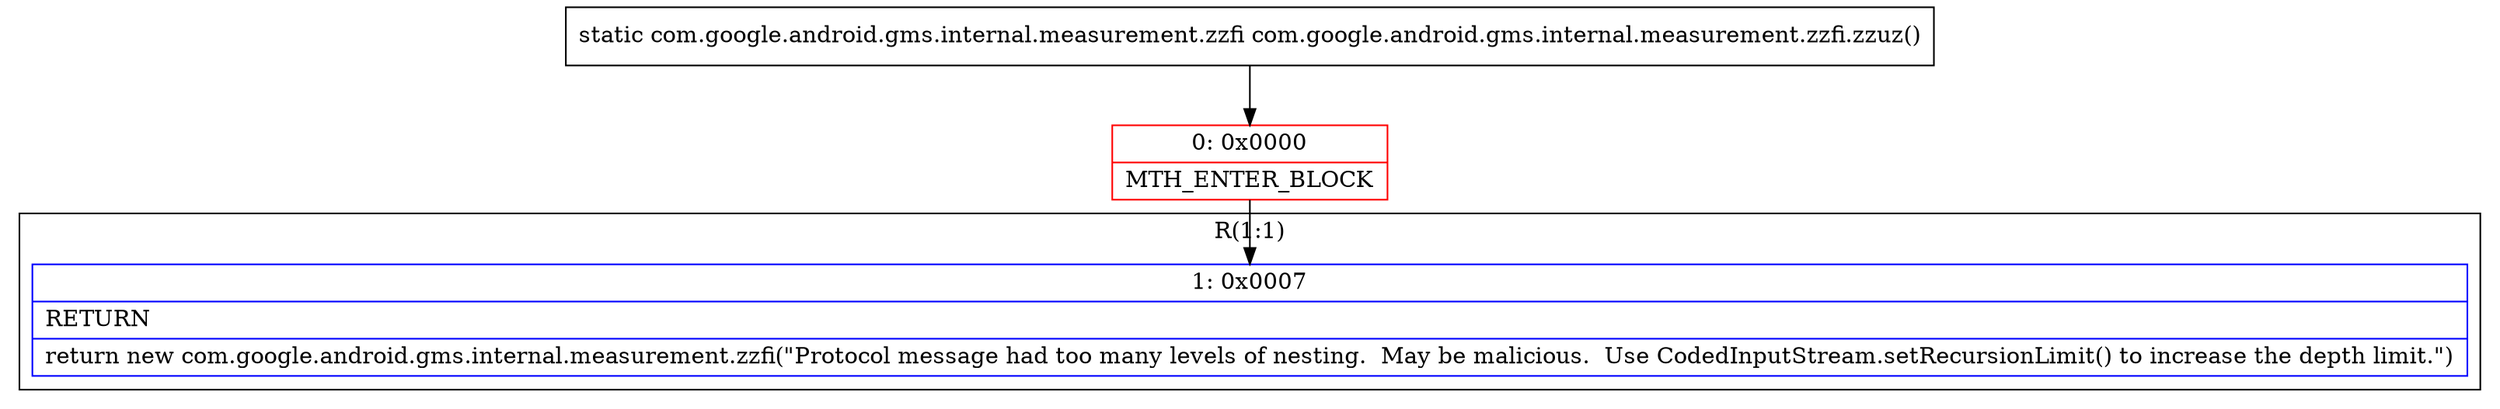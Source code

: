 digraph "CFG forcom.google.android.gms.internal.measurement.zzfi.zzuz()Lcom\/google\/android\/gms\/internal\/measurement\/zzfi;" {
subgraph cluster_Region_1719306346 {
label = "R(1:1)";
node [shape=record,color=blue];
Node_1 [shape=record,label="{1\:\ 0x0007|RETURN\l|return new com.google.android.gms.internal.measurement.zzfi(\"Protocol message had too many levels of nesting.  May be malicious.  Use CodedInputStream.setRecursionLimit() to increase the depth limit.\")\l}"];
}
Node_0 [shape=record,color=red,label="{0\:\ 0x0000|MTH_ENTER_BLOCK\l}"];
MethodNode[shape=record,label="{static com.google.android.gms.internal.measurement.zzfi com.google.android.gms.internal.measurement.zzfi.zzuz() }"];
MethodNode -> Node_0;
Node_0 -> Node_1;
}

